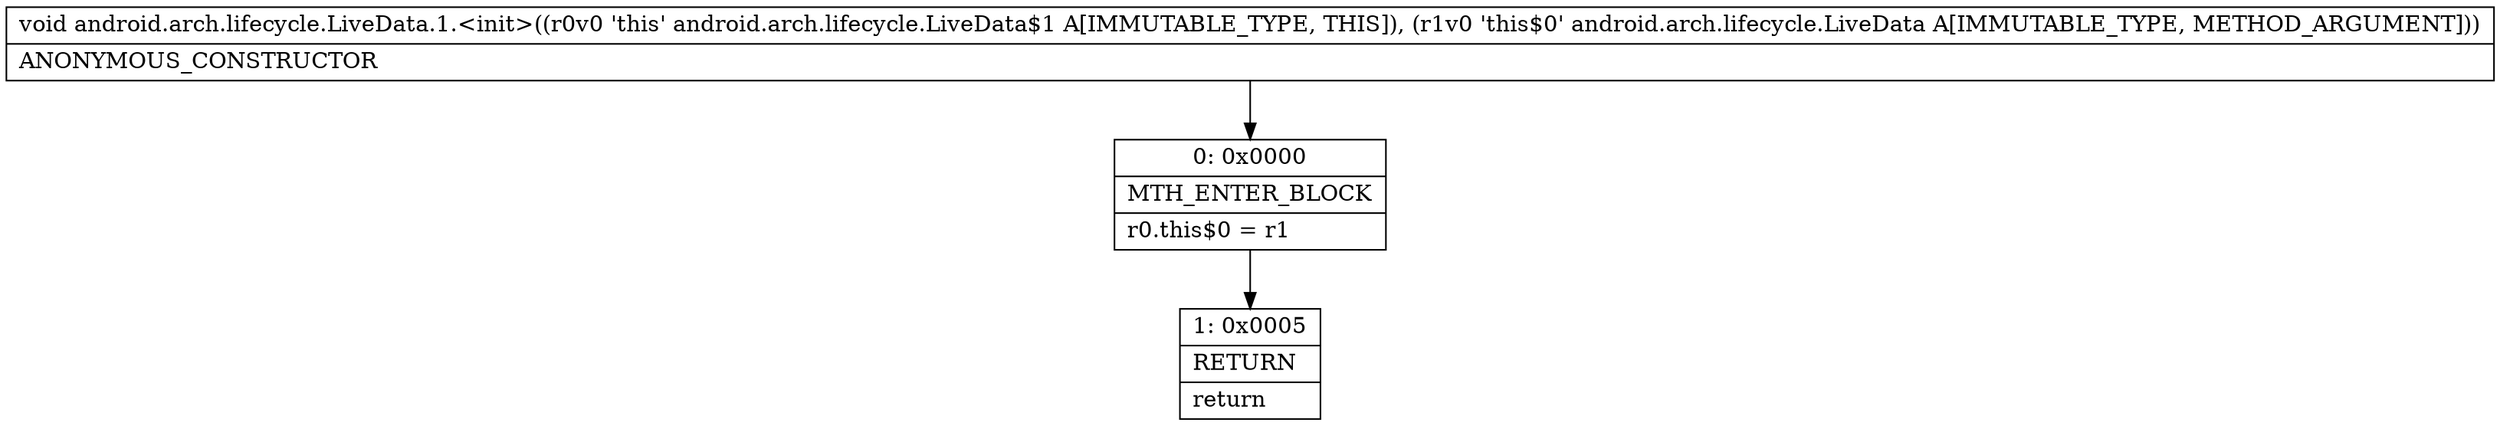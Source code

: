 digraph "CFG forandroid.arch.lifecycle.LiveData.1.\<init\>(Landroid\/arch\/lifecycle\/LiveData;)V" {
Node_0 [shape=record,label="{0\:\ 0x0000|MTH_ENTER_BLOCK\l|r0.this$0 = r1\l}"];
Node_1 [shape=record,label="{1\:\ 0x0005|RETURN\l|return\l}"];
MethodNode[shape=record,label="{void android.arch.lifecycle.LiveData.1.\<init\>((r0v0 'this' android.arch.lifecycle.LiveData$1 A[IMMUTABLE_TYPE, THIS]), (r1v0 'this$0' android.arch.lifecycle.LiveData A[IMMUTABLE_TYPE, METHOD_ARGUMENT]))  | ANONYMOUS_CONSTRUCTOR\l}"];
MethodNode -> Node_0;
Node_0 -> Node_1;
}


